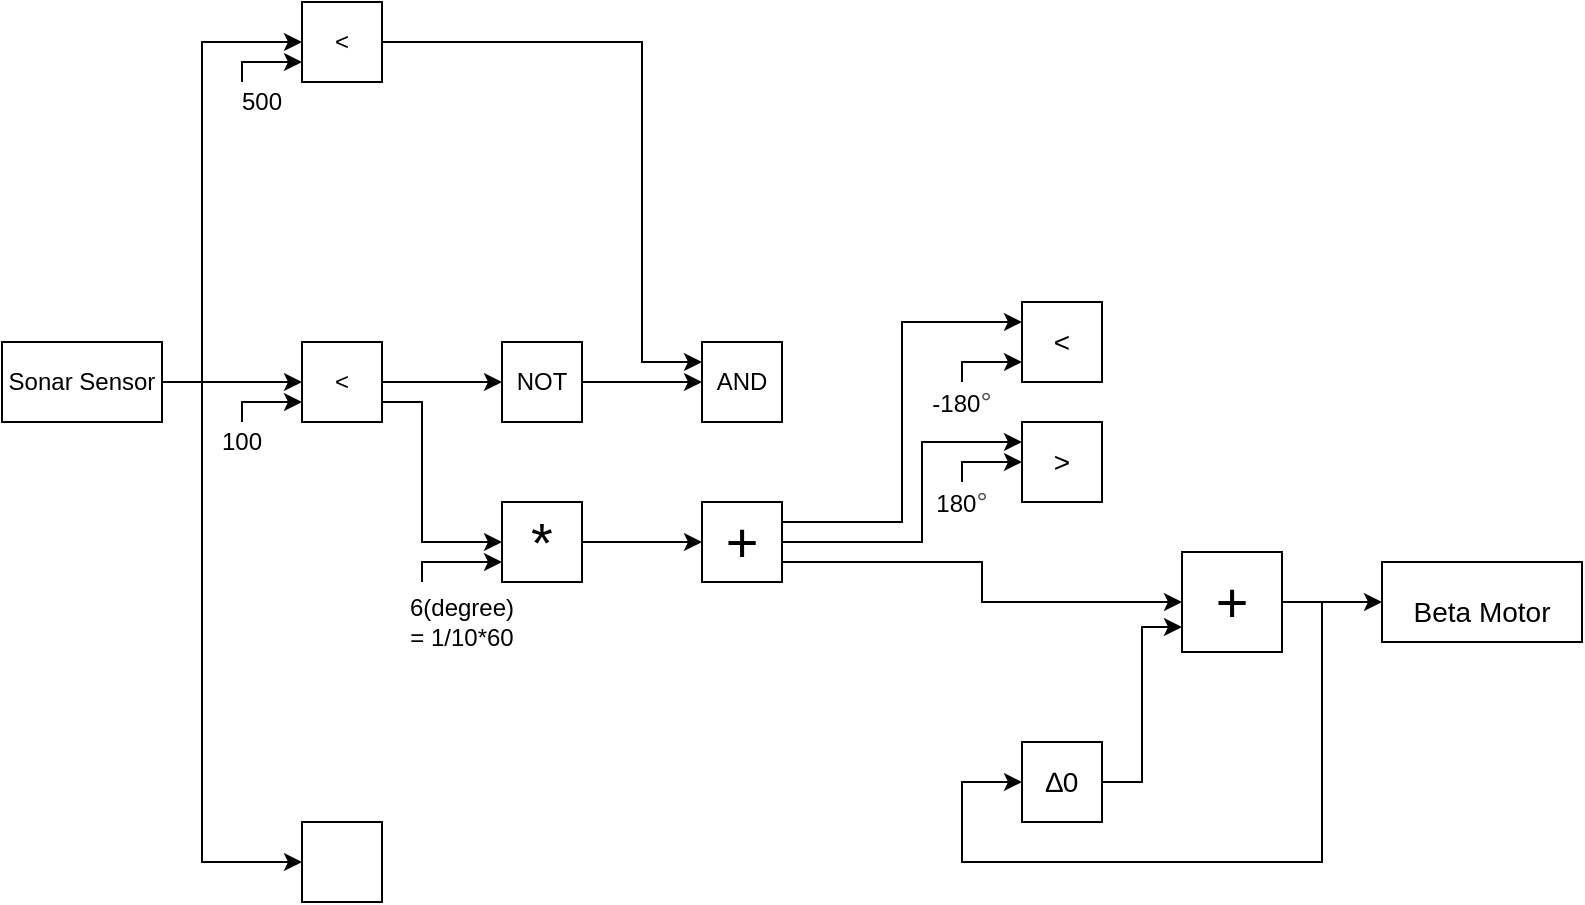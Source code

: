 <mxfile version="20.4.0" type="github">
  <diagram id="prtHgNgQTEPvFCAcTncT" name="Page-1">
    <mxGraphModel dx="1029" dy="760" grid="1" gridSize="10" guides="1" tooltips="1" connect="1" arrows="1" fold="1" page="1" pageScale="1" pageWidth="827" pageHeight="1169" math="0" shadow="0">
      <root>
        <mxCell id="0" />
        <mxCell id="1" parent="0" />
        <mxCell id="y_T5idMOT0A7nUmHkaDO-1" value="Sonar Sensor" style="rounded=0;whiteSpace=wrap;html=1;" vertex="1" parent="1">
          <mxGeometry x="10" y="240" width="80" height="40" as="geometry" />
        </mxCell>
        <mxCell id="y_T5idMOT0A7nUmHkaDO-2" value="&amp;lt;" style="rounded=0;whiteSpace=wrap;html=1;" vertex="1" parent="1">
          <mxGeometry x="160" y="240" width="40" height="40" as="geometry" />
        </mxCell>
        <mxCell id="y_T5idMOT0A7nUmHkaDO-3" value="&amp;lt;" style="rounded=0;whiteSpace=wrap;html=1;" vertex="1" parent="1">
          <mxGeometry x="160" y="70" width="40" height="40" as="geometry" />
        </mxCell>
        <mxCell id="y_T5idMOT0A7nUmHkaDO-4" value="" style="rounded=0;whiteSpace=wrap;html=1;" vertex="1" parent="1">
          <mxGeometry x="160" y="480" width="40" height="40" as="geometry" />
        </mxCell>
        <mxCell id="y_T5idMOT0A7nUmHkaDO-6" value="" style="endArrow=classic;html=1;rounded=0;exitX=1;exitY=0.5;exitDx=0;exitDy=0;entryX=0;entryY=0.5;entryDx=0;entryDy=0;" edge="1" parent="1" source="y_T5idMOT0A7nUmHkaDO-1" target="y_T5idMOT0A7nUmHkaDO-2">
          <mxGeometry width="50" height="50" relative="1" as="geometry">
            <mxPoint x="320" y="310" as="sourcePoint" />
            <mxPoint x="160" y="250" as="targetPoint" />
            <Array as="points">
              <mxPoint x="120" y="260" />
            </Array>
          </mxGeometry>
        </mxCell>
        <mxCell id="y_T5idMOT0A7nUmHkaDO-7" value="" style="endArrow=classic;html=1;rounded=0;exitX=0.5;exitY=0;exitDx=0;exitDy=0;" edge="1" parent="1" source="y_T5idMOT0A7nUmHkaDO-8">
          <mxGeometry width="50" height="50" relative="1" as="geometry">
            <mxPoint x="120" y="280" as="sourcePoint" />
            <mxPoint x="160" y="270" as="targetPoint" />
            <Array as="points">
              <mxPoint x="130" y="270" />
            </Array>
          </mxGeometry>
        </mxCell>
        <mxCell id="y_T5idMOT0A7nUmHkaDO-8" value="100" style="text;html=1;strokeColor=none;fillColor=none;align=center;verticalAlign=middle;whiteSpace=wrap;rounded=0;" vertex="1" parent="1">
          <mxGeometry x="110" y="280" width="40" height="20" as="geometry" />
        </mxCell>
        <mxCell id="y_T5idMOT0A7nUmHkaDO-9" value="" style="endArrow=classic;html=1;rounded=0;entryX=0;entryY=0.5;entryDx=0;entryDy=0;" edge="1" parent="1" target="y_T5idMOT0A7nUmHkaDO-3">
          <mxGeometry width="50" height="50" relative="1" as="geometry">
            <mxPoint x="110" y="260" as="sourcePoint" />
            <mxPoint x="370" y="260" as="targetPoint" />
            <Array as="points">
              <mxPoint x="110" y="90" />
            </Array>
          </mxGeometry>
        </mxCell>
        <mxCell id="y_T5idMOT0A7nUmHkaDO-10" value="500" style="text;html=1;strokeColor=none;fillColor=none;align=center;verticalAlign=middle;whiteSpace=wrap;rounded=0;" vertex="1" parent="1">
          <mxGeometry x="120" y="110" width="40" height="20" as="geometry" />
        </mxCell>
        <mxCell id="y_T5idMOT0A7nUmHkaDO-12" value="" style="endArrow=classic;html=1;rounded=0;entryX=0;entryY=0.75;entryDx=0;entryDy=0;exitX=0.25;exitY=0;exitDx=0;exitDy=0;" edge="1" parent="1" source="y_T5idMOT0A7nUmHkaDO-10" target="y_T5idMOT0A7nUmHkaDO-3">
          <mxGeometry width="50" height="50" relative="1" as="geometry">
            <mxPoint x="320" y="310" as="sourcePoint" />
            <mxPoint x="370" y="260" as="targetPoint" />
            <Array as="points">
              <mxPoint x="130" y="100" />
            </Array>
          </mxGeometry>
        </mxCell>
        <mxCell id="y_T5idMOT0A7nUmHkaDO-16" value="NOT" style="rounded=0;whiteSpace=wrap;html=1;" vertex="1" parent="1">
          <mxGeometry x="260" y="240" width="40" height="40" as="geometry" />
        </mxCell>
        <mxCell id="y_T5idMOT0A7nUmHkaDO-17" value="AND" style="rounded=0;whiteSpace=wrap;html=1;" vertex="1" parent="1">
          <mxGeometry x="360" y="240" width="40" height="40" as="geometry" />
        </mxCell>
        <mxCell id="y_T5idMOT0A7nUmHkaDO-18" value="" style="endArrow=classic;html=1;rounded=0;exitX=1;exitY=0.5;exitDx=0;exitDy=0;" edge="1" parent="1" source="y_T5idMOT0A7nUmHkaDO-2">
          <mxGeometry width="50" height="50" relative="1" as="geometry">
            <mxPoint x="320" y="310" as="sourcePoint" />
            <mxPoint x="260" y="260" as="targetPoint" />
          </mxGeometry>
        </mxCell>
        <mxCell id="y_T5idMOT0A7nUmHkaDO-19" value="" style="endArrow=classic;html=1;rounded=0;exitX=1;exitY=0.5;exitDx=0;exitDy=0;" edge="1" parent="1" source="y_T5idMOT0A7nUmHkaDO-16">
          <mxGeometry width="50" height="50" relative="1" as="geometry">
            <mxPoint x="320" y="310" as="sourcePoint" />
            <mxPoint x="360" y="260" as="targetPoint" />
          </mxGeometry>
        </mxCell>
        <mxCell id="y_T5idMOT0A7nUmHkaDO-20" value="" style="endArrow=classic;html=1;rounded=0;exitX=1;exitY=0.5;exitDx=0;exitDy=0;entryX=0;entryY=0.25;entryDx=0;entryDy=0;" edge="1" parent="1" source="y_T5idMOT0A7nUmHkaDO-3" target="y_T5idMOT0A7nUmHkaDO-17">
          <mxGeometry width="50" height="50" relative="1" as="geometry">
            <mxPoint x="320" y="310" as="sourcePoint" />
            <mxPoint x="370" y="260" as="targetPoint" />
            <Array as="points">
              <mxPoint x="330" y="90" />
              <mxPoint x="330" y="250" />
            </Array>
          </mxGeometry>
        </mxCell>
        <mxCell id="y_T5idMOT0A7nUmHkaDO-21" value="" style="endArrow=classic;html=1;rounded=0;entryX=0;entryY=0.5;entryDx=0;entryDy=0;" edge="1" parent="1" target="y_T5idMOT0A7nUmHkaDO-4">
          <mxGeometry width="50" height="50" relative="1" as="geometry">
            <mxPoint x="110" y="260" as="sourcePoint" />
            <mxPoint x="370" y="260" as="targetPoint" />
            <Array as="points">
              <mxPoint x="110" y="340" />
              <mxPoint x="110" y="500" />
            </Array>
          </mxGeometry>
        </mxCell>
        <mxCell id="y_T5idMOT0A7nUmHkaDO-26" value="&lt;font style=&quot;font-size: 28px;&quot;&gt;*&lt;/font&gt;" style="rounded=0;whiteSpace=wrap;html=1;" vertex="1" parent="1">
          <mxGeometry x="260" y="320" width="40" height="40" as="geometry" />
        </mxCell>
        <mxCell id="y_T5idMOT0A7nUmHkaDO-27" value="" style="endArrow=classic;html=1;rounded=0;fontSize=28;exitX=1;exitY=0.75;exitDx=0;exitDy=0;" edge="1" parent="1" source="y_T5idMOT0A7nUmHkaDO-2">
          <mxGeometry width="50" height="50" relative="1" as="geometry">
            <mxPoint x="360" y="400" as="sourcePoint" />
            <mxPoint x="260" y="340" as="targetPoint" />
            <Array as="points">
              <mxPoint x="220" y="270" />
              <mxPoint x="220" y="340" />
            </Array>
          </mxGeometry>
        </mxCell>
        <mxCell id="y_T5idMOT0A7nUmHkaDO-28" value="6(degree) = 1/10*60" style="text;html=1;strokeColor=none;fillColor=none;align=center;verticalAlign=middle;whiteSpace=wrap;rounded=0;" vertex="1" parent="1">
          <mxGeometry x="220" y="370" width="40" height="20" as="geometry" />
        </mxCell>
        <mxCell id="y_T5idMOT0A7nUmHkaDO-30" value="" style="endArrow=classic;html=1;rounded=0;fontSize=28;entryX=0;entryY=0.75;entryDx=0;entryDy=0;" edge="1" parent="1" target="y_T5idMOT0A7nUmHkaDO-26">
          <mxGeometry width="50" height="50" relative="1" as="geometry">
            <mxPoint x="220" y="360" as="sourcePoint" />
            <mxPoint x="410" y="330" as="targetPoint" />
            <Array as="points">
              <mxPoint x="220" y="350" />
            </Array>
          </mxGeometry>
        </mxCell>
        <mxCell id="y_T5idMOT0A7nUmHkaDO-43" style="edgeStyle=orthogonalEdgeStyle;rounded=0;orthogonalLoop=1;jettySize=auto;html=1;exitX=1;exitY=0.75;exitDx=0;exitDy=0;entryX=0;entryY=0.5;entryDx=0;entryDy=0;fontSize=14;" edge="1" parent="1" source="y_T5idMOT0A7nUmHkaDO-31" target="y_T5idMOT0A7nUmHkaDO-34">
          <mxGeometry relative="1" as="geometry" />
        </mxCell>
        <mxCell id="y_T5idMOT0A7nUmHkaDO-53" style="edgeStyle=orthogonalEdgeStyle;rounded=0;orthogonalLoop=1;jettySize=auto;html=1;exitX=1;exitY=0.25;exitDx=0;exitDy=0;entryX=0;entryY=0.25;entryDx=0;entryDy=0;fontSize=14;" edge="1" parent="1" source="y_T5idMOT0A7nUmHkaDO-31" target="y_T5idMOT0A7nUmHkaDO-46">
          <mxGeometry relative="1" as="geometry" />
        </mxCell>
        <mxCell id="y_T5idMOT0A7nUmHkaDO-54" style="edgeStyle=orthogonalEdgeStyle;rounded=0;orthogonalLoop=1;jettySize=auto;html=1;exitX=1;exitY=0.5;exitDx=0;exitDy=0;entryX=0;entryY=0.25;entryDx=0;entryDy=0;fontSize=14;" edge="1" parent="1" source="y_T5idMOT0A7nUmHkaDO-31" target="y_T5idMOT0A7nUmHkaDO-47">
          <mxGeometry relative="1" as="geometry">
            <Array as="points">
              <mxPoint x="470" y="340" />
              <mxPoint x="470" y="290" />
            </Array>
          </mxGeometry>
        </mxCell>
        <mxCell id="y_T5idMOT0A7nUmHkaDO-31" value="+" style="whiteSpace=wrap;html=1;aspect=fixed;fontSize=28;" vertex="1" parent="1">
          <mxGeometry x="360" y="320" width="40" height="40" as="geometry" />
        </mxCell>
        <mxCell id="y_T5idMOT0A7nUmHkaDO-32" value="" style="endArrow=classic;html=1;rounded=0;fontSize=28;exitX=1;exitY=0.5;exitDx=0;exitDy=0;entryX=0;entryY=0.5;entryDx=0;entryDy=0;" edge="1" parent="1" source="y_T5idMOT0A7nUmHkaDO-26" target="y_T5idMOT0A7nUmHkaDO-31">
          <mxGeometry width="50" height="50" relative="1" as="geometry">
            <mxPoint x="360" y="380" as="sourcePoint" />
            <mxPoint x="410" y="330" as="targetPoint" />
          </mxGeometry>
        </mxCell>
        <mxCell id="y_T5idMOT0A7nUmHkaDO-34" value="+" style="whiteSpace=wrap;html=1;aspect=fixed;fontSize=28;" vertex="1" parent="1">
          <mxGeometry x="600" y="345" width="50" height="50" as="geometry" />
        </mxCell>
        <mxCell id="y_T5idMOT0A7nUmHkaDO-36" value="&lt;font style=&quot;font-size: 14px;&quot;&gt;Beta Motor&lt;/font&gt;" style="rounded=0;whiteSpace=wrap;html=1;fontSize=28;" vertex="1" parent="1">
          <mxGeometry x="700" y="350" width="100" height="40" as="geometry" />
        </mxCell>
        <mxCell id="y_T5idMOT0A7nUmHkaDO-37" value="" style="endArrow=classic;html=1;rounded=0;fontSize=14;exitX=1;exitY=0.5;exitDx=0;exitDy=0;entryX=0;entryY=0.5;entryDx=0;entryDy=0;" edge="1" parent="1" source="y_T5idMOT0A7nUmHkaDO-34" target="y_T5idMOT0A7nUmHkaDO-36">
          <mxGeometry width="50" height="50" relative="1" as="geometry">
            <mxPoint x="520" y="380" as="sourcePoint" />
            <mxPoint x="570" y="330" as="targetPoint" />
          </mxGeometry>
        </mxCell>
        <mxCell id="y_T5idMOT0A7nUmHkaDO-39" value="" style="endArrow=classic;html=1;rounded=0;fontSize=14;entryX=0;entryY=0.5;entryDx=0;entryDy=0;" edge="1" parent="1">
          <mxGeometry width="50" height="50" relative="1" as="geometry">
            <mxPoint x="670" y="370" as="sourcePoint" />
            <mxPoint x="520" y="460" as="targetPoint" />
            <Array as="points">
              <mxPoint x="670" y="500" />
              <mxPoint x="490" y="500" />
              <mxPoint x="490" y="460" />
            </Array>
          </mxGeometry>
        </mxCell>
        <mxCell id="y_T5idMOT0A7nUmHkaDO-42" style="edgeStyle=orthogonalEdgeStyle;rounded=0;orthogonalLoop=1;jettySize=auto;html=1;exitX=1;exitY=0.5;exitDx=0;exitDy=0;entryX=0;entryY=0.75;entryDx=0;entryDy=0;fontSize=14;" edge="1" parent="1" source="y_T5idMOT0A7nUmHkaDO-40" target="y_T5idMOT0A7nUmHkaDO-34">
          <mxGeometry relative="1" as="geometry" />
        </mxCell>
        <mxCell id="y_T5idMOT0A7nUmHkaDO-40" value="∆0" style="whiteSpace=wrap;html=1;aspect=fixed;fontSize=14;" vertex="1" parent="1">
          <mxGeometry x="520" y="440" width="40" height="40" as="geometry" />
        </mxCell>
        <mxCell id="y_T5idMOT0A7nUmHkaDO-46" value="&amp;lt;" style="whiteSpace=wrap;html=1;aspect=fixed;fontSize=14;" vertex="1" parent="1">
          <mxGeometry x="520" y="220" width="40" height="40" as="geometry" />
        </mxCell>
        <mxCell id="y_T5idMOT0A7nUmHkaDO-47" value="&amp;gt;" style="whiteSpace=wrap;html=1;aspect=fixed;fontSize=14;" vertex="1" parent="1">
          <mxGeometry x="520" y="280" width="40" height="40" as="geometry" />
        </mxCell>
        <mxCell id="y_T5idMOT0A7nUmHkaDO-49" value="" style="endArrow=classic;html=1;rounded=0;fontSize=14;entryX=0;entryY=0.75;entryDx=0;entryDy=0;exitX=0.5;exitY=0;exitDx=0;exitDy=0;" edge="1" parent="1" source="y_T5idMOT0A7nUmHkaDO-50" target="y_T5idMOT0A7nUmHkaDO-46">
          <mxGeometry width="50" height="50" relative="1" as="geometry">
            <mxPoint x="480" y="260" as="sourcePoint" />
            <mxPoint x="430" y="300" as="targetPoint" />
            <Array as="points">
              <mxPoint x="490" y="250" />
            </Array>
          </mxGeometry>
        </mxCell>
        <mxCell id="y_T5idMOT0A7nUmHkaDO-50" value="-180&lt;span style=&quot;color: rgb(77, 81, 86); font-family: arial, sans-serif; font-size: 14px; text-align: left; background-color: rgb(255, 255, 255);&quot;&gt;°&lt;/span&gt;" style="text;html=1;strokeColor=none;fillColor=none;align=center;verticalAlign=middle;whiteSpace=wrap;rounded=0;" vertex="1" parent="1">
          <mxGeometry x="470" y="260" width="40" height="20" as="geometry" />
        </mxCell>
        <mxCell id="y_T5idMOT0A7nUmHkaDO-51" value="" style="endArrow=classic;html=1;rounded=0;fontSize=14;entryX=0;entryY=0.75;entryDx=0;entryDy=0;exitX=0.5;exitY=0;exitDx=0;exitDy=0;" edge="1" parent="1" source="y_T5idMOT0A7nUmHkaDO-52">
          <mxGeometry width="50" height="50" relative="1" as="geometry">
            <mxPoint x="480" y="310" as="sourcePoint" />
            <mxPoint x="520" y="300" as="targetPoint" />
            <Array as="points">
              <mxPoint x="490" y="310" />
              <mxPoint x="490" y="300" />
            </Array>
          </mxGeometry>
        </mxCell>
        <mxCell id="y_T5idMOT0A7nUmHkaDO-52" value="180&lt;span style=&quot;color: rgb(77, 81, 86); font-family: arial, sans-serif; font-size: 14px; text-align: left; background-color: rgb(255, 255, 255);&quot;&gt;°&lt;/span&gt;" style="text;html=1;strokeColor=none;fillColor=none;align=center;verticalAlign=middle;whiteSpace=wrap;rounded=0;" vertex="1" parent="1">
          <mxGeometry x="470" y="310" width="40" height="20" as="geometry" />
        </mxCell>
      </root>
    </mxGraphModel>
  </diagram>
</mxfile>
